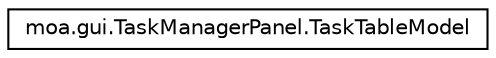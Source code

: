 digraph G
{
  edge [fontname="Helvetica",fontsize="10",labelfontname="Helvetica",labelfontsize="10"];
  node [fontname="Helvetica",fontsize="10",shape=record];
  rankdir=LR;
  Node1 [label="moa.gui.TaskManagerPanel.TaskTableModel",height=0.2,width=0.4,color="black", fillcolor="white", style="filled",URL="$classmoa_1_1gui_1_1TaskManagerPanel_1_1TaskTableModel.html"];
}
